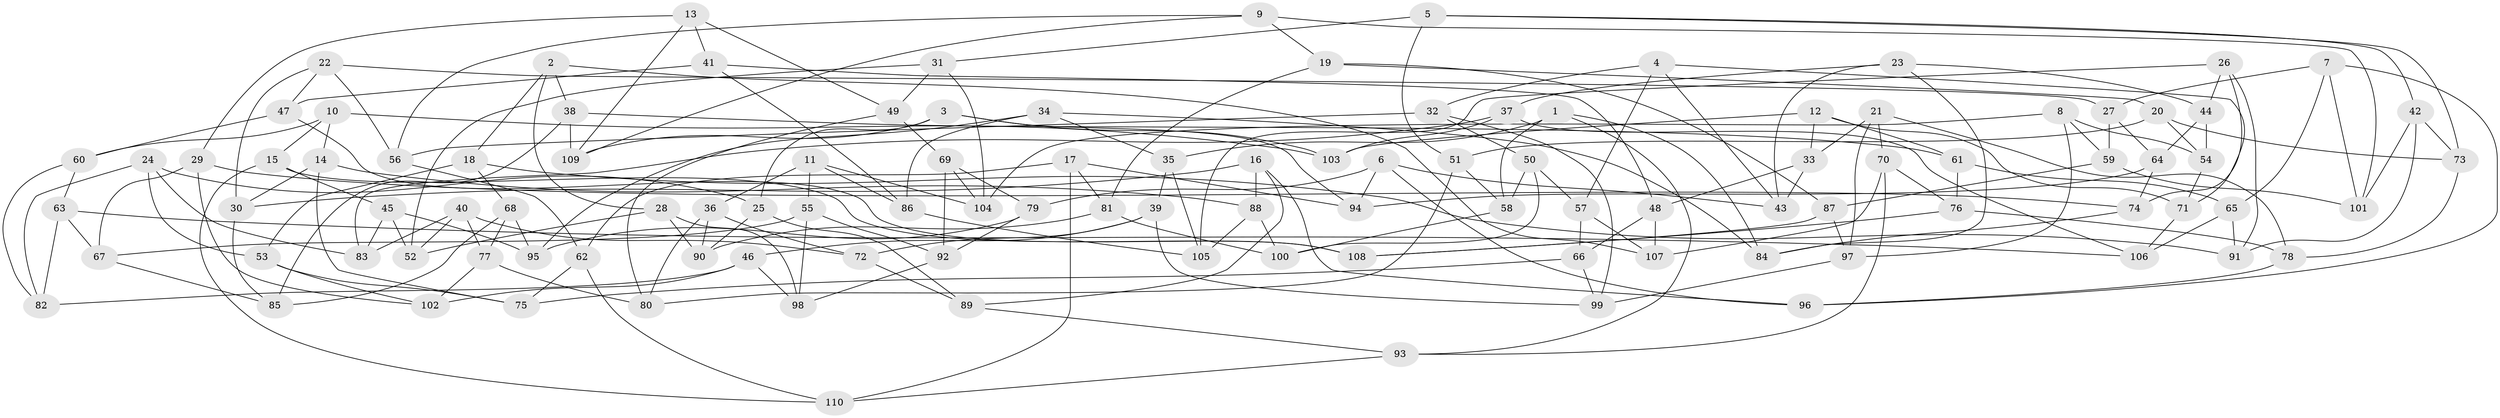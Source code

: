 // coarse degree distribution, {6: 0.5454545454545454, 4: 0.30303030303030304, 5: 0.12121212121212122, 3: 0.030303030303030304}
// Generated by graph-tools (version 1.1) at 2025/52/02/27/25 19:52:35]
// undirected, 110 vertices, 220 edges
graph export_dot {
graph [start="1"]
  node [color=gray90,style=filled];
  1;
  2;
  3;
  4;
  5;
  6;
  7;
  8;
  9;
  10;
  11;
  12;
  13;
  14;
  15;
  16;
  17;
  18;
  19;
  20;
  21;
  22;
  23;
  24;
  25;
  26;
  27;
  28;
  29;
  30;
  31;
  32;
  33;
  34;
  35;
  36;
  37;
  38;
  39;
  40;
  41;
  42;
  43;
  44;
  45;
  46;
  47;
  48;
  49;
  50;
  51;
  52;
  53;
  54;
  55;
  56;
  57;
  58;
  59;
  60;
  61;
  62;
  63;
  64;
  65;
  66;
  67;
  68;
  69;
  70;
  71;
  72;
  73;
  74;
  75;
  76;
  77;
  78;
  79;
  80;
  81;
  82;
  83;
  84;
  85;
  86;
  87;
  88;
  89;
  90;
  91;
  92;
  93;
  94;
  95;
  96;
  97;
  98;
  99;
  100;
  101;
  102;
  103;
  104;
  105;
  106;
  107;
  108;
  109;
  110;
  1 -- 35;
  1 -- 93;
  1 -- 58;
  1 -- 84;
  2 -- 38;
  2 -- 18;
  2 -- 107;
  2 -- 28;
  3 -- 94;
  3 -- 25;
  3 -- 109;
  3 -- 103;
  4 -- 57;
  4 -- 71;
  4 -- 43;
  4 -- 32;
  5 -- 73;
  5 -- 51;
  5 -- 31;
  5 -- 42;
  6 -- 94;
  6 -- 79;
  6 -- 43;
  6 -- 96;
  7 -- 101;
  7 -- 27;
  7 -- 65;
  7 -- 96;
  8 -- 104;
  8 -- 97;
  8 -- 59;
  8 -- 54;
  9 -- 19;
  9 -- 109;
  9 -- 101;
  9 -- 56;
  10 -- 60;
  10 -- 15;
  10 -- 103;
  10 -- 14;
  11 -- 86;
  11 -- 55;
  11 -- 104;
  11 -- 36;
  12 -- 103;
  12 -- 71;
  12 -- 33;
  12 -- 61;
  13 -- 29;
  13 -- 41;
  13 -- 109;
  13 -- 49;
  14 -- 30;
  14 -- 88;
  14 -- 75;
  15 -- 45;
  15 -- 110;
  15 -- 108;
  16 -- 89;
  16 -- 96;
  16 -- 88;
  16 -- 30;
  17 -- 110;
  17 -- 81;
  17 -- 94;
  17 -- 62;
  18 -- 68;
  18 -- 91;
  18 -- 53;
  19 -- 20;
  19 -- 81;
  19 -- 87;
  20 -- 54;
  20 -- 73;
  20 -- 51;
  21 -- 70;
  21 -- 78;
  21 -- 97;
  21 -- 33;
  22 -- 47;
  22 -- 30;
  22 -- 56;
  22 -- 27;
  23 -- 84;
  23 -- 43;
  23 -- 44;
  23 -- 37;
  24 -- 83;
  24 -- 82;
  24 -- 25;
  24 -- 53;
  25 -- 90;
  25 -- 89;
  26 -- 91;
  26 -- 44;
  26 -- 105;
  26 -- 74;
  27 -- 64;
  27 -- 59;
  28 -- 52;
  28 -- 98;
  28 -- 90;
  29 -- 102;
  29 -- 67;
  29 -- 74;
  30 -- 85;
  31 -- 49;
  31 -- 52;
  31 -- 104;
  32 -- 99;
  32 -- 56;
  32 -- 50;
  33 -- 48;
  33 -- 43;
  34 -- 95;
  34 -- 86;
  34 -- 35;
  34 -- 84;
  35 -- 105;
  35 -- 39;
  36 -- 80;
  36 -- 72;
  36 -- 90;
  37 -- 106;
  37 -- 83;
  37 -- 103;
  38 -- 109;
  38 -- 61;
  38 -- 85;
  39 -- 72;
  39 -- 46;
  39 -- 99;
  40 -- 72;
  40 -- 83;
  40 -- 77;
  40 -- 52;
  41 -- 48;
  41 -- 86;
  41 -- 47;
  42 -- 91;
  42 -- 73;
  42 -- 101;
  44 -- 54;
  44 -- 64;
  45 -- 83;
  45 -- 52;
  45 -- 95;
  46 -- 82;
  46 -- 98;
  46 -- 102;
  47 -- 60;
  47 -- 108;
  48 -- 107;
  48 -- 66;
  49 -- 69;
  49 -- 80;
  50 -- 57;
  50 -- 100;
  50 -- 58;
  51 -- 58;
  51 -- 80;
  53 -- 75;
  53 -- 102;
  54 -- 71;
  55 -- 98;
  55 -- 67;
  55 -- 92;
  56 -- 62;
  57 -- 66;
  57 -- 107;
  58 -- 100;
  59 -- 87;
  59 -- 101;
  60 -- 82;
  60 -- 63;
  61 -- 65;
  61 -- 76;
  62 -- 75;
  62 -- 110;
  63 -- 106;
  63 -- 67;
  63 -- 82;
  64 -- 74;
  64 -- 94;
  65 -- 106;
  65 -- 91;
  66 -- 75;
  66 -- 99;
  67 -- 85;
  68 -- 77;
  68 -- 85;
  68 -- 95;
  69 -- 92;
  69 -- 79;
  69 -- 104;
  70 -- 107;
  70 -- 93;
  70 -- 76;
  71 -- 106;
  72 -- 89;
  73 -- 78;
  74 -- 84;
  76 -- 108;
  76 -- 78;
  77 -- 80;
  77 -- 102;
  78 -- 96;
  79 -- 92;
  79 -- 95;
  81 -- 90;
  81 -- 100;
  86 -- 105;
  87 -- 108;
  87 -- 97;
  88 -- 100;
  88 -- 105;
  89 -- 93;
  92 -- 98;
  93 -- 110;
  97 -- 99;
}
